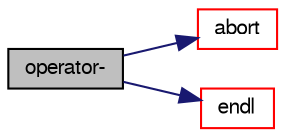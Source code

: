 digraph "operator-"
{
  bgcolor="transparent";
  edge [fontname="FreeSans",fontsize="10",labelfontname="FreeSans",labelfontsize="10"];
  node [fontname="FreeSans",fontsize="10",shape=record];
  rankdir="LR";
  Node51358 [label="operator-",height=0.2,width=0.4,color="black", fillcolor="grey75", style="filled", fontcolor="black"];
  Node51358 -> Node51359 [color="midnightblue",fontsize="10",style="solid",fontname="FreeSans"];
  Node51359 [label="abort",height=0.2,width=0.4,color="red",URL="$a21124.html#a447107a607d03e417307c203fa5fb44b"];
  Node51358 -> Node51376 [color="midnightblue",fontsize="10",style="solid",fontname="FreeSans"];
  Node51376 [label="endl",height=0.2,width=0.4,color="red",URL="$a21124.html#a2db8fe02a0d3909e9351bb4275b23ce4",tooltip="Add newline and flush stream. "];
}
